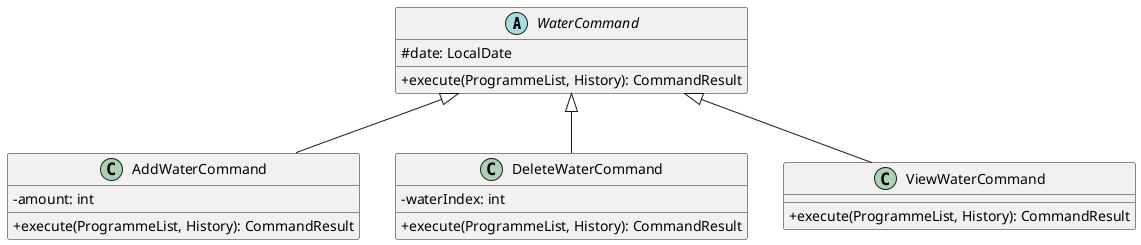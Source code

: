 @startuml
skinparam classAttributeIconSize 0
abstract class WaterCommand {
    # date: LocalDate
    + execute(ProgrammeList, History): CommandResult
}

class AddWaterCommand {
    -amount: int
    + execute(ProgrammeList, History): CommandResult
}

class DeleteWaterCommand {
    - waterIndex: int
    + execute(ProgrammeList, History): CommandResult
}

class ViewWaterCommand {
    + execute(ProgrammeList, History): CommandResult
}

WaterCommand <|-- AddWaterCommand
WaterCommand <|-- DeleteWaterCommand
WaterCommand <|-- ViewWaterCommand

@enduml
